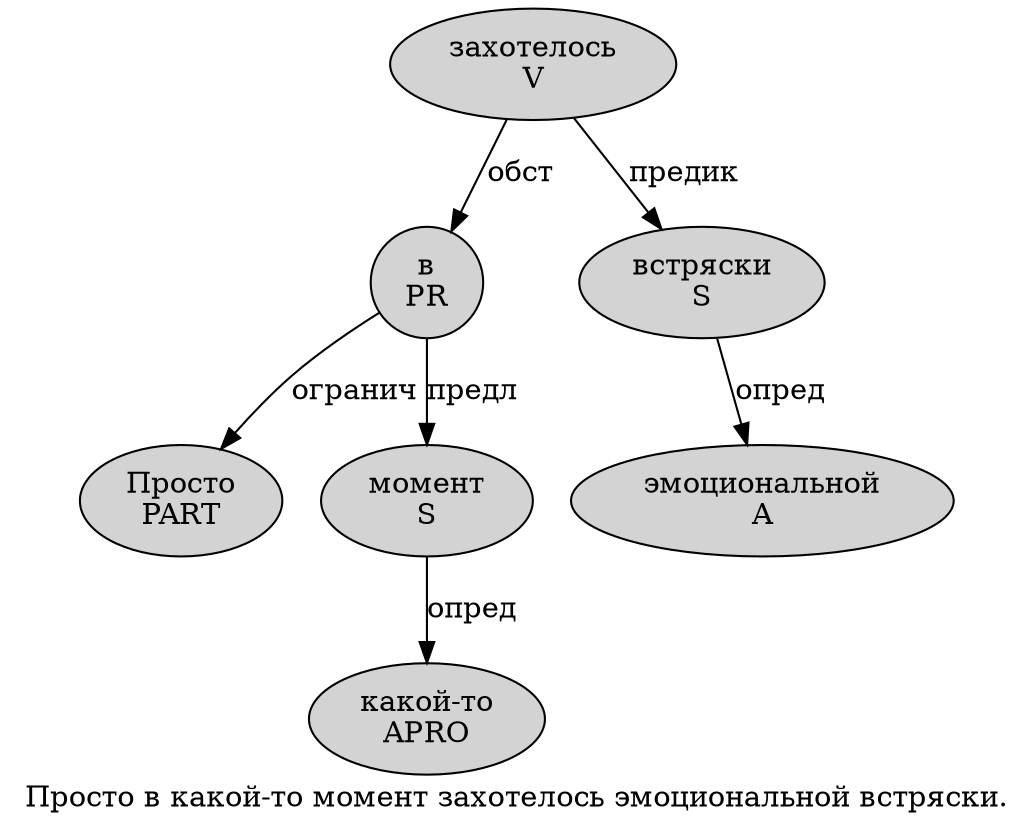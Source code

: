 digraph SENTENCE_1142 {
	graph [label="Просто в какой-то момент захотелось эмоциональной встряски."]
	node [style=filled]
		0 [label="Просто
PART" color="" fillcolor=lightgray penwidth=1 shape=ellipse]
		1 [label="в
PR" color="" fillcolor=lightgray penwidth=1 shape=ellipse]
		2 [label="какой-то
APRO" color="" fillcolor=lightgray penwidth=1 shape=ellipse]
		3 [label="момент
S" color="" fillcolor=lightgray penwidth=1 shape=ellipse]
		4 [label="захотелось
V" color="" fillcolor=lightgray penwidth=1 shape=ellipse]
		5 [label="эмоциональной
A" color="" fillcolor=lightgray penwidth=1 shape=ellipse]
		6 [label="встряски
S" color="" fillcolor=lightgray penwidth=1 shape=ellipse]
			3 -> 2 [label="опред"]
			1 -> 0 [label="огранич"]
			1 -> 3 [label="предл"]
			4 -> 1 [label="обст"]
			4 -> 6 [label="предик"]
			6 -> 5 [label="опред"]
}
